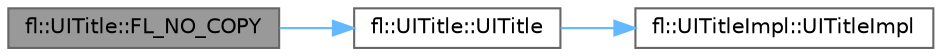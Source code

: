 digraph "fl::UITitle::FL_NO_COPY"
{
 // INTERACTIVE_SVG=YES
 // LATEX_PDF_SIZE
  bgcolor="transparent";
  edge [fontname=Helvetica,fontsize=10,labelfontname=Helvetica,labelfontsize=10];
  node [fontname=Helvetica,fontsize=10,shape=box,height=0.2,width=0.4];
  rankdir="LR";
  Node1 [id="Node000001",label="fl::UITitle::FL_NO_COPY",height=0.2,width=0.4,color="gray40", fillcolor="grey60", style="filled", fontcolor="black",tooltip=" "];
  Node1 -> Node2 [id="edge1_Node000001_Node000002",color="steelblue1",style="solid",tooltip=" "];
  Node2 [id="Node000002",label="fl::UITitle::UITitle",height=0.2,width=0.4,color="grey40", fillcolor="white", style="filled",URL="$d9/d82/classfl_1_1_u_i_title_a44961b26f21936ed45090b9d4c98b596.html#a44961b26f21936ed45090b9d4c98b596",tooltip=" "];
  Node2 -> Node3 [id="edge2_Node000002_Node000003",color="steelblue1",style="solid",tooltip=" "];
  Node3 [id="Node000003",label="fl::UITitleImpl::UITitleImpl",height=0.2,width=0.4,color="grey40", fillcolor="white", style="filled",URL="$df/d99/classfl_1_1_u_i_title_impl_a3f84d267fa0494e562faaaaa972b0682.html#a3f84d267fa0494e562faaaaa972b0682",tooltip=" "];
}
